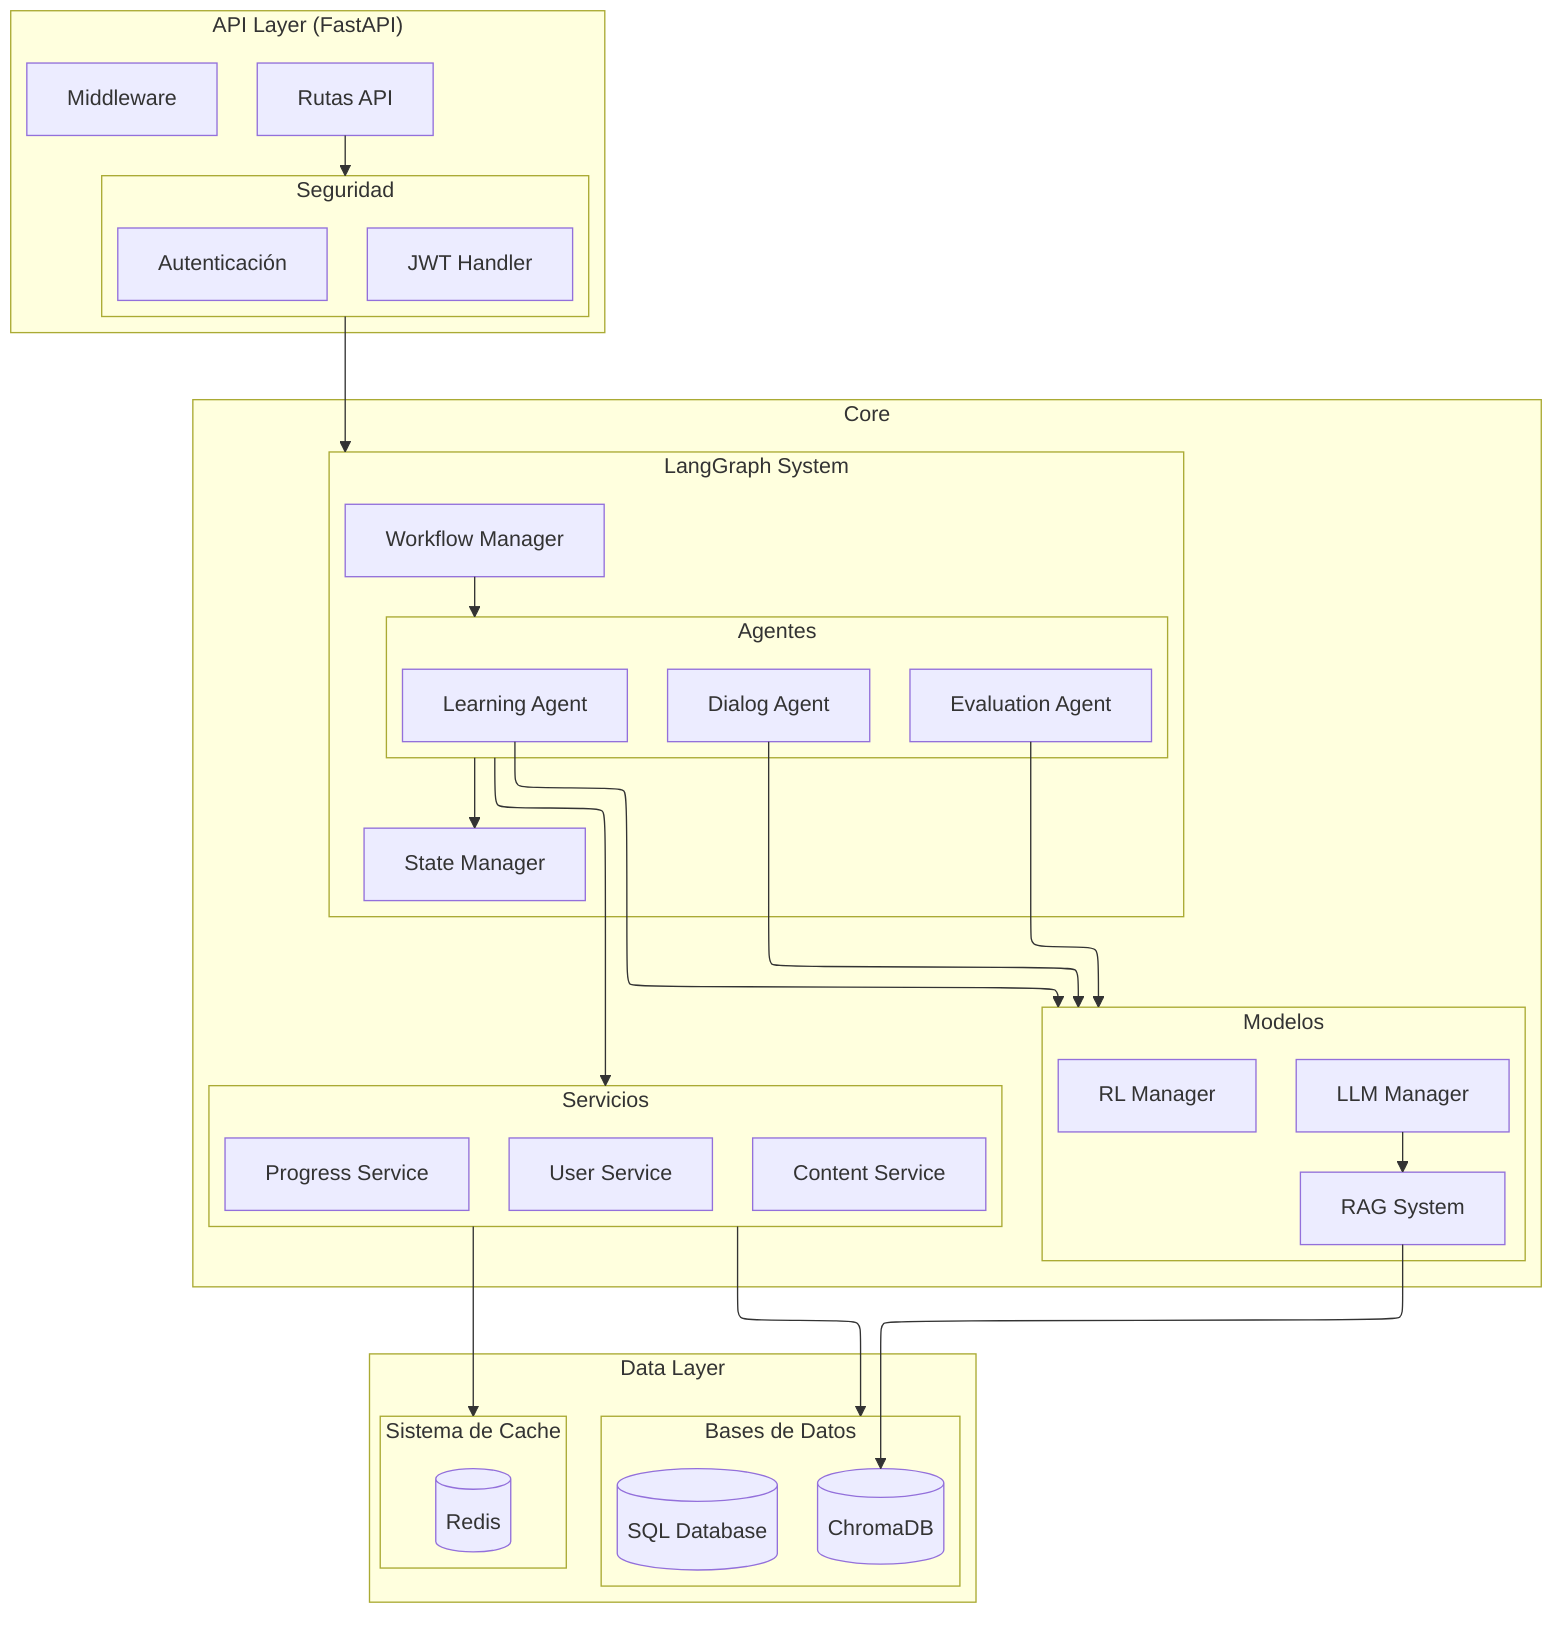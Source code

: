 ---
config:
  look: classic
  layout: elk
  theme: mc
---
flowchart TB
 subgraph Security["Seguridad"]
        Auth["Autenticación"]
        JWT["JWT Handler"]
  end
 subgraph API["API Layer (FastAPI)"]
        Routes["Rutas API"]
        Middleware["Middleware"]
        Security
  end
 subgraph Agents["Agentes"]
    direction LR
        LA["Learning Agent"]
        DA["Dialog Agent"]
        EA["Evaluation Agent"]
  end
 subgraph LangGraph["LangGraph System"]
        WorkFlow["Workflow Manager"]
        Agents
        State["State Manager"]
  end
 subgraph Models["Modelos"]
        LLM["LLM Manager"]
        RL["RL Manager"]
        RAG["RAG System"]
  end
 subgraph Services["Servicios"]
        UserService["User Service"]
        ContentService["Content Service"]
        ProgressService["Progress Service"]
  end
 subgraph Core["Core"]
        LangGraph
        Models
        Services
  end
 subgraph DB["Bases de Datos"]
        SQL[("SQL Database")]
        Vector[("ChromaDB")]
  end
 subgraph Cache["Sistema de Cache"]
        Redis[("Redis")]
  end
 subgraph Data["Data Layer"]
        DB
        Cache
  end
    Routes --> Security
    Security --> LangGraph
    WorkFlow --> Agents
    Agents --> State & Services
    LA --> Models
    DA --> Models
    EA --> Models
    LLM --> RAG
    RAG --> Vector
    Services --> DB & Cache
     Routes:::api
     Middleware:::api
     Auth:::api
     JWT:::api
     WorkFlow:::agents
     LA:::agents
     DA:::agents
     EA:::agents
     State:::agents
     LLM:::models
     RL:::models
     RAG:::models
     SQL:::data
     Vector:::data
     Redis:::data
     Security:::api
     DB:::data
     Cache:::data